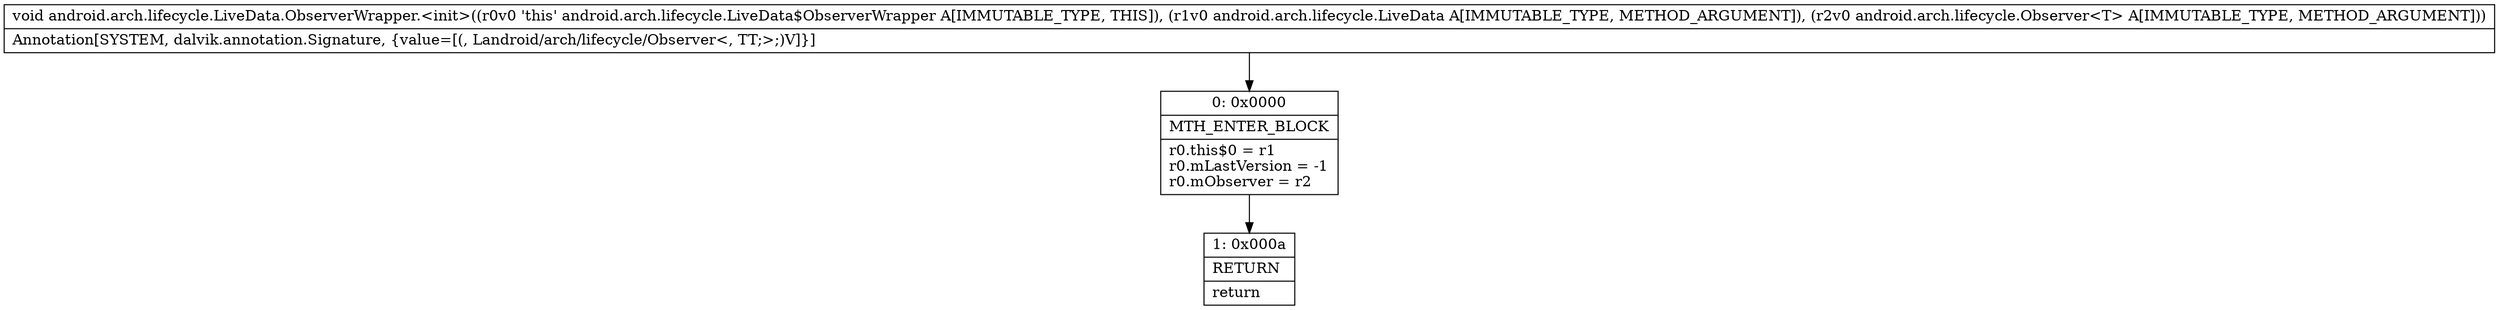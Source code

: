 digraph "CFG forandroid.arch.lifecycle.LiveData.ObserverWrapper.\<init\>(Landroid\/arch\/lifecycle\/LiveData;Landroid\/arch\/lifecycle\/Observer;)V" {
Node_0 [shape=record,label="{0\:\ 0x0000|MTH_ENTER_BLOCK\l|r0.this$0 = r1\lr0.mLastVersion = \-1\lr0.mObserver = r2\l}"];
Node_1 [shape=record,label="{1\:\ 0x000a|RETURN\l|return\l}"];
MethodNode[shape=record,label="{void android.arch.lifecycle.LiveData.ObserverWrapper.\<init\>((r0v0 'this' android.arch.lifecycle.LiveData$ObserverWrapper A[IMMUTABLE_TYPE, THIS]), (r1v0 android.arch.lifecycle.LiveData A[IMMUTABLE_TYPE, METHOD_ARGUMENT]), (r2v0 android.arch.lifecycle.Observer\<T\> A[IMMUTABLE_TYPE, METHOD_ARGUMENT]))  | Annotation[SYSTEM, dalvik.annotation.Signature, \{value=[(, Landroid\/arch\/lifecycle\/Observer\<, TT;\>;)V]\}]\l}"];
MethodNode -> Node_0;
Node_0 -> Node_1;
}

